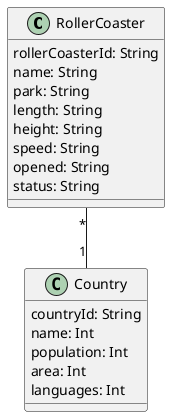 @startuml "RollerCoaster"


class RollerCoaster{
  rollerCoasterId: String
  name: String
  park: String
  length: String
  height: String
  speed: String
  opened: String
  status: String
}

class Country{
  countryId: String
  name: Int
  population: Int
  area: Int
  languages: Int
}



RollerCoaster "*" -- "1" Country


@enduml